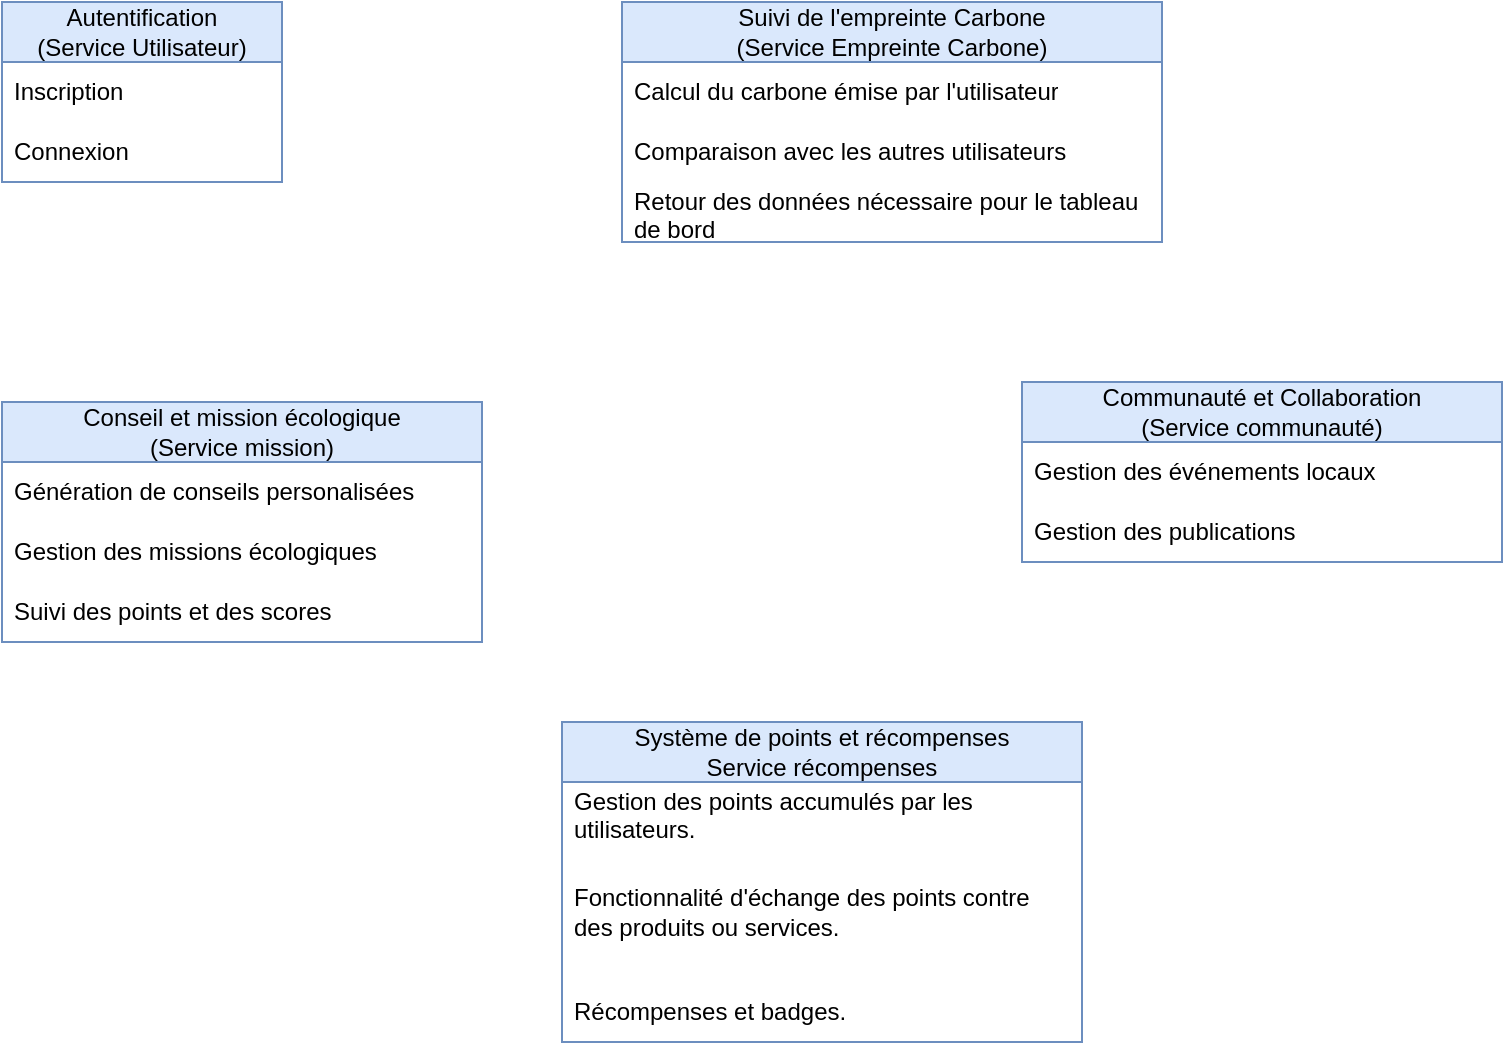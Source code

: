 <mxfile version="24.7.17">
  <diagram name="Page-1" id="vLRmbt4Hhv0mseDFQKpx">
    <mxGraphModel dx="955" dy="565" grid="1" gridSize="10" guides="1" tooltips="1" connect="1" arrows="1" fold="1" page="1" pageScale="1" pageWidth="850" pageHeight="1100" math="0" shadow="0">
      <root>
        <mxCell id="0" />
        <mxCell id="1" parent="0" />
        <mxCell id="7-SKRtC4CNCa7vP8A8KQ-1" value="Autentification&lt;div&gt;(Service Utilisateur)&lt;/div&gt;" style="swimlane;fontStyle=0;childLayout=stackLayout;horizontal=1;startSize=30;horizontalStack=0;resizeParent=1;resizeParentMax=0;resizeLast=0;collapsible=1;marginBottom=0;whiteSpace=wrap;html=1;fillColor=#dae8fc;strokeColor=#6c8ebf;" vertex="1" parent="1">
          <mxGeometry x="40" y="80" width="140" height="90" as="geometry" />
        </mxCell>
        <mxCell id="7-SKRtC4CNCa7vP8A8KQ-2" value="Inscription" style="text;strokeColor=none;fillColor=none;align=left;verticalAlign=middle;spacingLeft=4;spacingRight=4;overflow=hidden;points=[[0,0.5],[1,0.5]];portConstraint=eastwest;rotatable=0;whiteSpace=wrap;html=1;" vertex="1" parent="7-SKRtC4CNCa7vP8A8KQ-1">
          <mxGeometry y="30" width="140" height="30" as="geometry" />
        </mxCell>
        <mxCell id="7-SKRtC4CNCa7vP8A8KQ-3" value="Connexion" style="text;strokeColor=none;fillColor=none;align=left;verticalAlign=middle;spacingLeft=4;spacingRight=4;overflow=hidden;points=[[0,0.5],[1,0.5]];portConstraint=eastwest;rotatable=0;whiteSpace=wrap;html=1;" vertex="1" parent="7-SKRtC4CNCa7vP8A8KQ-1">
          <mxGeometry y="60" width="140" height="30" as="geometry" />
        </mxCell>
        <mxCell id="7-SKRtC4CNCa7vP8A8KQ-5" value="Suivi de l&#39;empreinte Carbone&lt;br&gt;(Service Empreinte Carbone)" style="swimlane;fontStyle=0;childLayout=stackLayout;horizontal=1;startSize=30;horizontalStack=0;resizeParent=1;resizeParentMax=0;resizeLast=0;collapsible=1;marginBottom=0;whiteSpace=wrap;html=1;fillColor=#dae8fc;strokeColor=#6c8ebf;" vertex="1" parent="1">
          <mxGeometry x="350" y="80" width="270" height="120" as="geometry" />
        </mxCell>
        <mxCell id="7-SKRtC4CNCa7vP8A8KQ-6" value="Calcul du carbone émise par l&#39;utilisateur" style="text;strokeColor=none;fillColor=none;align=left;verticalAlign=middle;spacingLeft=4;spacingRight=4;overflow=hidden;points=[[0,0.5],[1,0.5]];portConstraint=eastwest;rotatable=0;whiteSpace=wrap;html=1;" vertex="1" parent="7-SKRtC4CNCa7vP8A8KQ-5">
          <mxGeometry y="30" width="270" height="30" as="geometry" />
        </mxCell>
        <mxCell id="7-SKRtC4CNCa7vP8A8KQ-7" value="Comparaison avec les autres utilisateurs" style="text;strokeColor=none;fillColor=none;align=left;verticalAlign=middle;spacingLeft=4;spacingRight=4;overflow=hidden;points=[[0,0.5],[1,0.5]];portConstraint=eastwest;rotatable=0;whiteSpace=wrap;html=1;" vertex="1" parent="7-SKRtC4CNCa7vP8A8KQ-5">
          <mxGeometry y="60" width="270" height="30" as="geometry" />
        </mxCell>
        <mxCell id="7-SKRtC4CNCa7vP8A8KQ-8" value="Retour des données nécessaire pour le tableau de bord" style="text;strokeColor=none;fillColor=none;align=left;verticalAlign=middle;spacingLeft=4;spacingRight=4;overflow=hidden;points=[[0,0.5],[1,0.5]];portConstraint=eastwest;rotatable=0;whiteSpace=wrap;html=1;" vertex="1" parent="7-SKRtC4CNCa7vP8A8KQ-5">
          <mxGeometry y="90" width="270" height="30" as="geometry" />
        </mxCell>
        <mxCell id="7-SKRtC4CNCa7vP8A8KQ-9" value="Conseil et mission écologique&lt;br&gt;(Service mission)" style="swimlane;fontStyle=0;childLayout=stackLayout;horizontal=1;startSize=30;horizontalStack=0;resizeParent=1;resizeParentMax=0;resizeLast=0;collapsible=1;marginBottom=0;whiteSpace=wrap;html=1;fillColor=#dae8fc;strokeColor=#6c8ebf;" vertex="1" parent="1">
          <mxGeometry x="40" y="280" width="240" height="120" as="geometry" />
        </mxCell>
        <mxCell id="7-SKRtC4CNCa7vP8A8KQ-10" value="Génération de conseils personalisées" style="text;strokeColor=none;fillColor=none;align=left;verticalAlign=middle;spacingLeft=4;spacingRight=4;overflow=hidden;points=[[0,0.5],[1,0.5]];portConstraint=eastwest;rotatable=0;whiteSpace=wrap;html=1;" vertex="1" parent="7-SKRtC4CNCa7vP8A8KQ-9">
          <mxGeometry y="30" width="240" height="30" as="geometry" />
        </mxCell>
        <mxCell id="7-SKRtC4CNCa7vP8A8KQ-11" value="Gestion des missions écologiques" style="text;strokeColor=none;fillColor=none;align=left;verticalAlign=middle;spacingLeft=4;spacingRight=4;overflow=hidden;points=[[0,0.5],[1,0.5]];portConstraint=eastwest;rotatable=0;whiteSpace=wrap;html=1;" vertex="1" parent="7-SKRtC4CNCa7vP8A8KQ-9">
          <mxGeometry y="60" width="240" height="30" as="geometry" />
        </mxCell>
        <mxCell id="7-SKRtC4CNCa7vP8A8KQ-12" value="Suivi des points et des scores" style="text;strokeColor=none;fillColor=none;align=left;verticalAlign=middle;spacingLeft=4;spacingRight=4;overflow=hidden;points=[[0,0.5],[1,0.5]];portConstraint=eastwest;rotatable=0;whiteSpace=wrap;html=1;" vertex="1" parent="7-SKRtC4CNCa7vP8A8KQ-9">
          <mxGeometry y="90" width="240" height="30" as="geometry" />
        </mxCell>
        <mxCell id="7-SKRtC4CNCa7vP8A8KQ-13" value="Communauté et Collaboration&lt;br&gt;(Service communauté)" style="swimlane;fontStyle=0;childLayout=stackLayout;horizontal=1;startSize=30;horizontalStack=0;resizeParent=1;resizeParentMax=0;resizeLast=0;collapsible=1;marginBottom=0;whiteSpace=wrap;html=1;fillColor=#dae8fc;strokeColor=#6c8ebf;" vertex="1" parent="1">
          <mxGeometry x="550" y="270" width="240" height="90" as="geometry" />
        </mxCell>
        <mxCell id="7-SKRtC4CNCa7vP8A8KQ-14" value="Gestion des événements locaux" style="text;strokeColor=none;fillColor=none;align=left;verticalAlign=middle;spacingLeft=4;spacingRight=4;overflow=hidden;points=[[0,0.5],[1,0.5]];portConstraint=eastwest;rotatable=0;whiteSpace=wrap;html=1;" vertex="1" parent="7-SKRtC4CNCa7vP8A8KQ-13">
          <mxGeometry y="30" width="240" height="30" as="geometry" />
        </mxCell>
        <mxCell id="7-SKRtC4CNCa7vP8A8KQ-15" value="Gestion des publications" style="text;strokeColor=none;fillColor=none;align=left;verticalAlign=middle;spacingLeft=4;spacingRight=4;overflow=hidden;points=[[0,0.5],[1,0.5]];portConstraint=eastwest;rotatable=0;whiteSpace=wrap;html=1;" vertex="1" parent="7-SKRtC4CNCa7vP8A8KQ-13">
          <mxGeometry y="60" width="240" height="30" as="geometry" />
        </mxCell>
        <mxCell id="7-SKRtC4CNCa7vP8A8KQ-17" value="Système de points et récompenses&lt;br&gt;Service récompenses" style="swimlane;fontStyle=0;childLayout=stackLayout;horizontal=1;startSize=30;horizontalStack=0;resizeParent=1;resizeParentMax=0;resizeLast=0;collapsible=1;marginBottom=0;whiteSpace=wrap;html=1;fillColor=#dae8fc;strokeColor=#6c8ebf;" vertex="1" parent="1">
          <mxGeometry x="320" y="440" width="260" height="160" as="geometry" />
        </mxCell>
        <mxCell id="7-SKRtC4CNCa7vP8A8KQ-18" value="Gestion des points accumulés par les utilisateurs." style="text;strokeColor=none;fillColor=none;align=left;verticalAlign=middle;spacingLeft=4;spacingRight=4;overflow=hidden;points=[[0,0.5],[1,0.5]];portConstraint=eastwest;rotatable=0;whiteSpace=wrap;html=1;" vertex="1" parent="7-SKRtC4CNCa7vP8A8KQ-17">
          <mxGeometry y="30" width="260" height="30" as="geometry" />
        </mxCell>
        <mxCell id="7-SKRtC4CNCa7vP8A8KQ-19" value="Fonctionnalité d&#39;échange des points contre des produits ou services." style="text;strokeColor=none;fillColor=none;align=left;verticalAlign=middle;spacingLeft=4;spacingRight=4;overflow=hidden;points=[[0,0.5],[1,0.5]];portConstraint=eastwest;rotatable=0;whiteSpace=wrap;html=1;" vertex="1" parent="7-SKRtC4CNCa7vP8A8KQ-17">
          <mxGeometry y="60" width="260" height="70" as="geometry" />
        </mxCell>
        <mxCell id="7-SKRtC4CNCa7vP8A8KQ-20" value="Récompenses et badges." style="text;strokeColor=none;fillColor=none;align=left;verticalAlign=middle;spacingLeft=4;spacingRight=4;overflow=hidden;points=[[0,0.5],[1,0.5]];portConstraint=eastwest;rotatable=0;whiteSpace=wrap;html=1;" vertex="1" parent="7-SKRtC4CNCa7vP8A8KQ-17">
          <mxGeometry y="130" width="260" height="30" as="geometry" />
        </mxCell>
      </root>
    </mxGraphModel>
  </diagram>
</mxfile>
